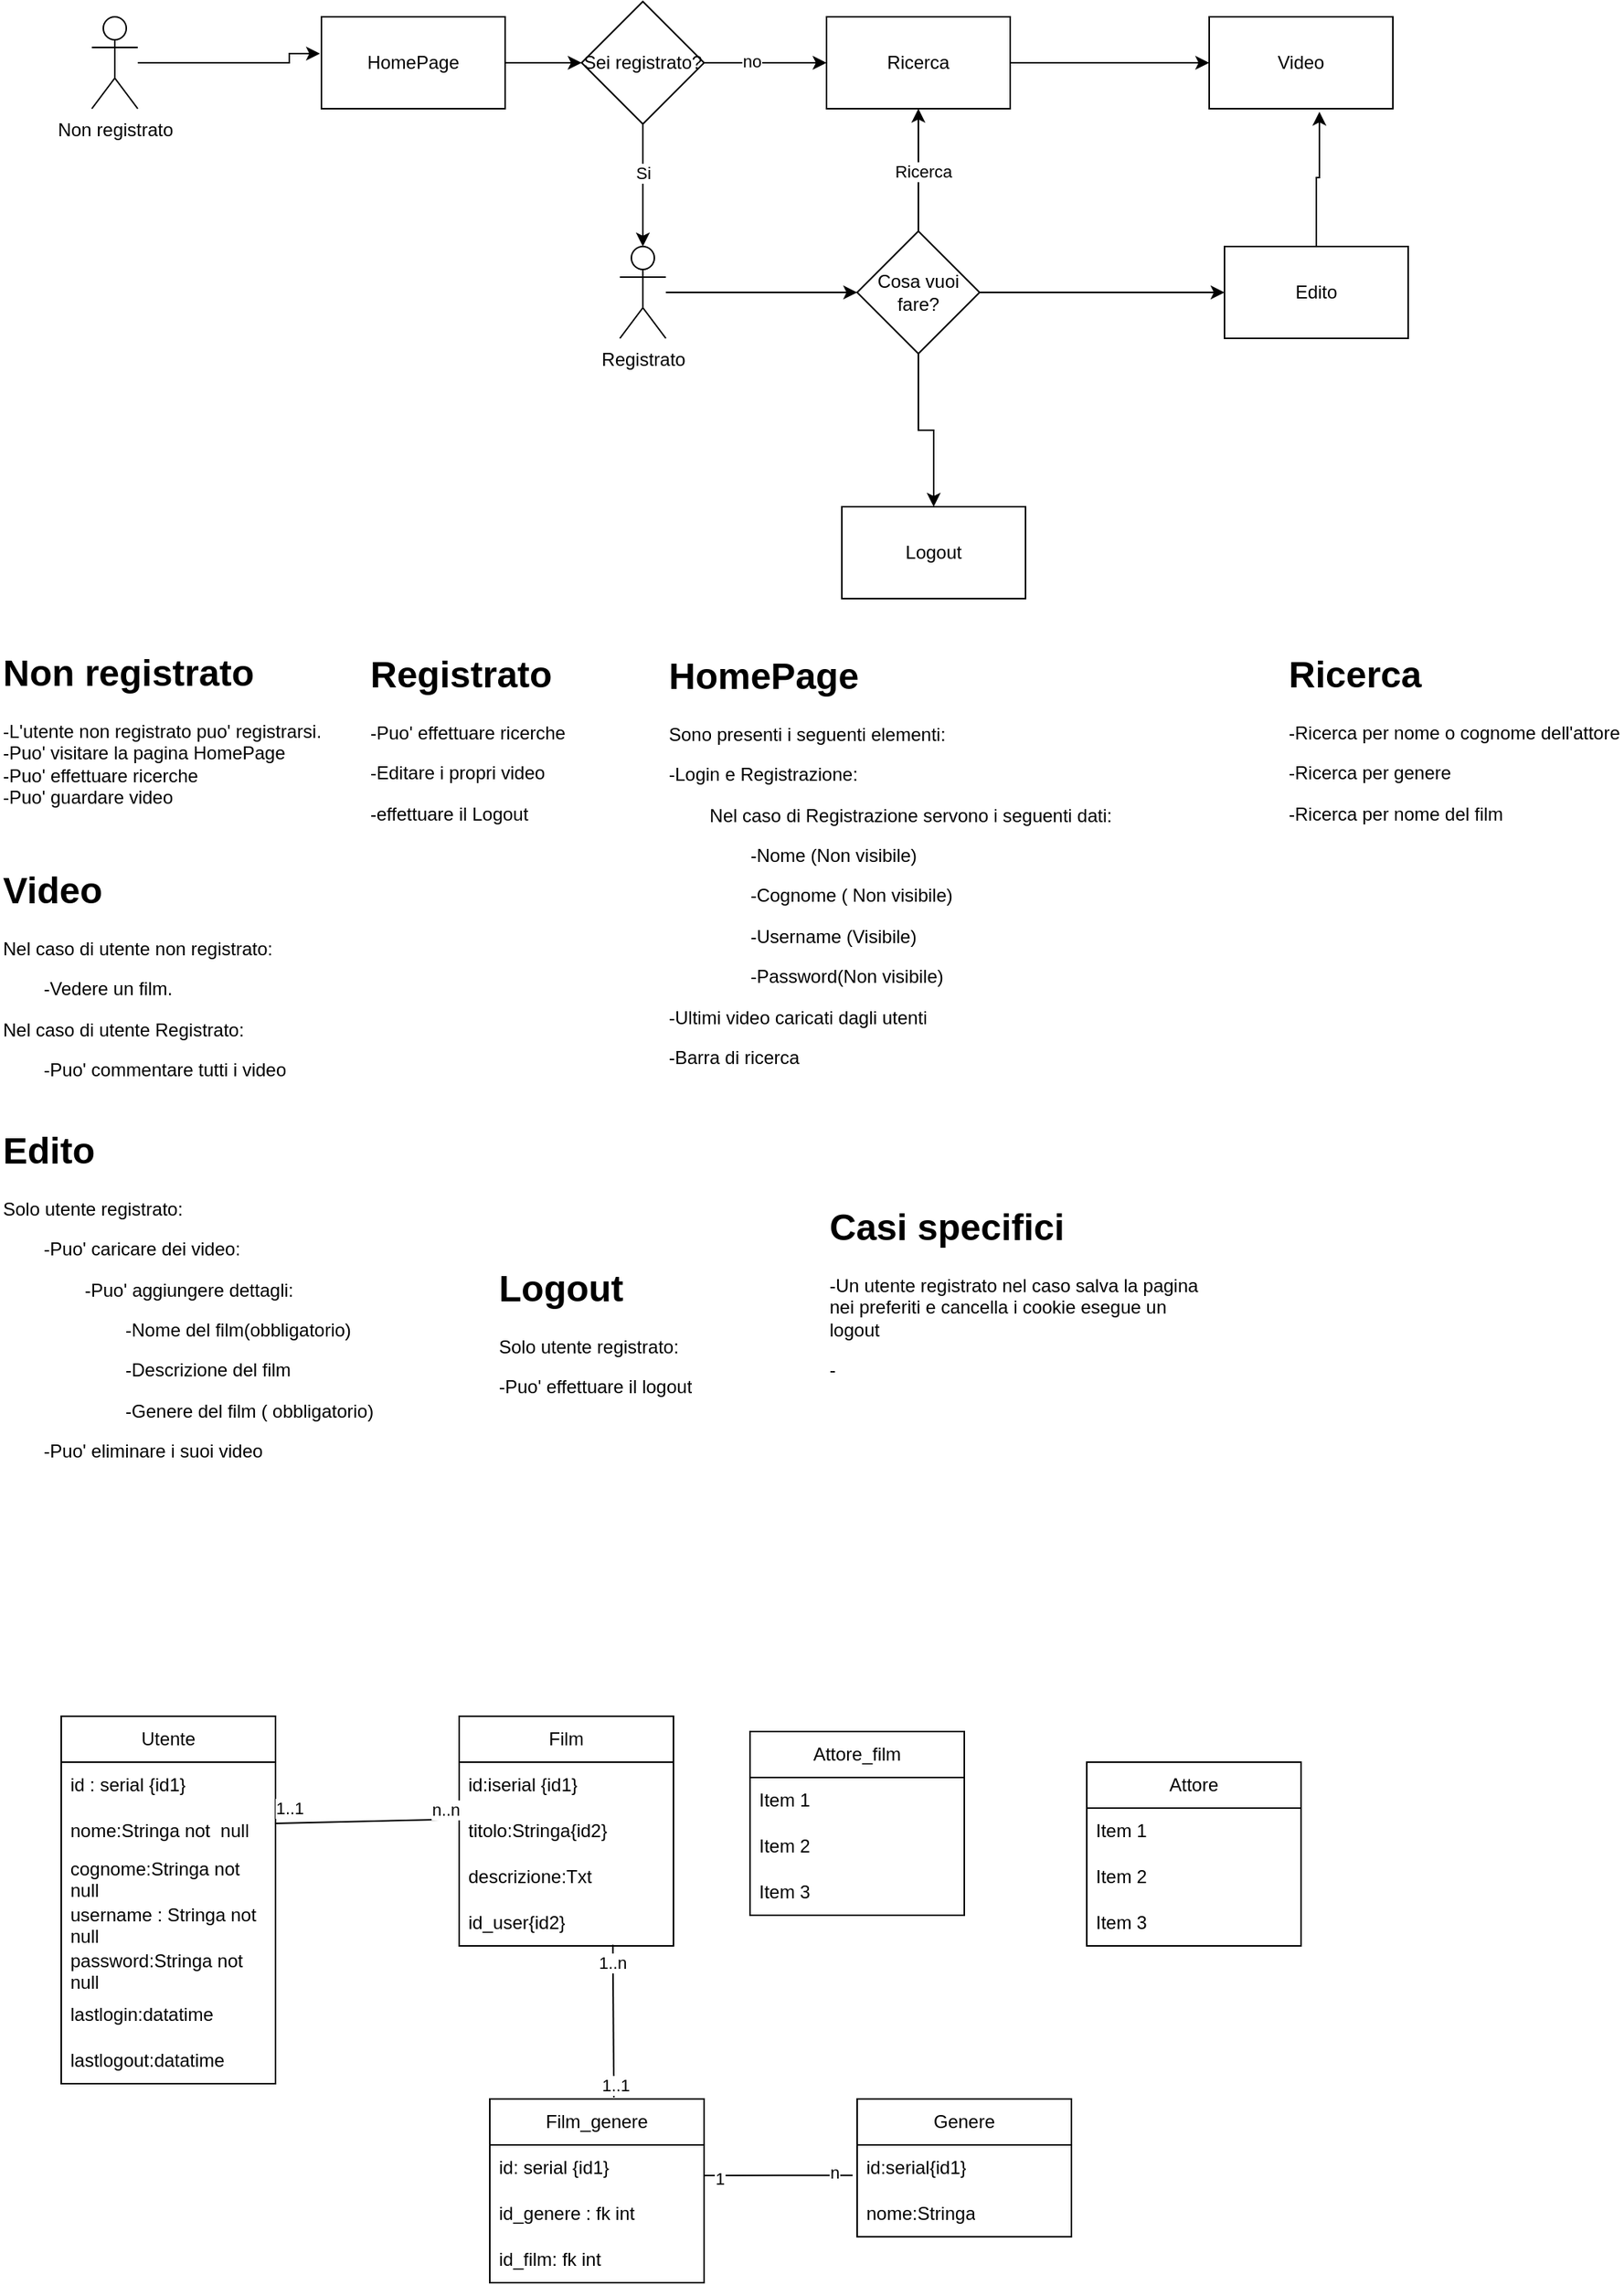 <mxfile version="24.9.0">
  <diagram name="Pagina-1" id="x_ROEg8OsRcb1xZZzUgF">
    <mxGraphModel dx="819" dy="451" grid="1" gridSize="10" guides="1" tooltips="1" connect="1" arrows="1" fold="1" page="1" pageScale="1" pageWidth="827" pageHeight="1169" math="0" shadow="0">
      <root>
        <mxCell id="0" />
        <mxCell id="1" parent="0" />
        <mxCell id="rFOGEtQyIBQHR2Y3sHzz-8" value="&lt;div&gt;Non registrato&lt;/div&gt;" style="shape=umlActor;verticalLabelPosition=bottom;verticalAlign=top;html=1;outlineConnect=0;" vertex="1" parent="1">
          <mxGeometry x="60" y="90" width="30" height="60" as="geometry" />
        </mxCell>
        <mxCell id="rFOGEtQyIBQHR2Y3sHzz-42" style="edgeStyle=orthogonalEdgeStyle;rounded=0;orthogonalLoop=1;jettySize=auto;html=1;entryX=0;entryY=0.5;entryDx=0;entryDy=0;" edge="1" parent="1" source="rFOGEtQyIBQHR2Y3sHzz-9" target="rFOGEtQyIBQHR2Y3sHzz-35">
          <mxGeometry relative="1" as="geometry" />
        </mxCell>
        <mxCell id="rFOGEtQyIBQHR2Y3sHzz-9" value="Registrato" style="shape=umlActor;verticalLabelPosition=bottom;verticalAlign=top;html=1;outlineConnect=0;" vertex="1" parent="1">
          <mxGeometry x="405" y="240" width="30" height="60" as="geometry" />
        </mxCell>
        <mxCell id="rFOGEtQyIBQHR2Y3sHzz-24" style="edgeStyle=orthogonalEdgeStyle;rounded=0;orthogonalLoop=1;jettySize=auto;html=1;entryX=0;entryY=0.5;entryDx=0;entryDy=0;" edge="1" parent="1" source="rFOGEtQyIBQHR2Y3sHzz-13" target="rFOGEtQyIBQHR2Y3sHzz-23">
          <mxGeometry relative="1" as="geometry" />
        </mxCell>
        <mxCell id="rFOGEtQyIBQHR2Y3sHzz-13" value="HomePage" style="rounded=0;whiteSpace=wrap;html=1;" vertex="1" parent="1">
          <mxGeometry x="210" y="90" width="120" height="60" as="geometry" />
        </mxCell>
        <mxCell id="rFOGEtQyIBQHR2Y3sHzz-34" style="edgeStyle=orthogonalEdgeStyle;rounded=0;orthogonalLoop=1;jettySize=auto;html=1;entryX=0;entryY=0.5;entryDx=0;entryDy=0;" edge="1" parent="1" source="rFOGEtQyIBQHR2Y3sHzz-14" target="rFOGEtQyIBQHR2Y3sHzz-15">
          <mxGeometry relative="1" as="geometry" />
        </mxCell>
        <mxCell id="rFOGEtQyIBQHR2Y3sHzz-14" value="Ricerca" style="rounded=0;whiteSpace=wrap;html=1;" vertex="1" parent="1">
          <mxGeometry x="540" y="90" width="120" height="60" as="geometry" />
        </mxCell>
        <mxCell id="rFOGEtQyIBQHR2Y3sHzz-15" value="Video" style="rounded=0;whiteSpace=wrap;html=1;" vertex="1" parent="1">
          <mxGeometry x="790" y="90" width="120" height="60" as="geometry" />
        </mxCell>
        <mxCell id="rFOGEtQyIBQHR2Y3sHzz-20" style="edgeStyle=orthogonalEdgeStyle;rounded=0;orthogonalLoop=1;jettySize=auto;html=1;entryX=-0.008;entryY=0.4;entryDx=0;entryDy=0;entryPerimeter=0;" edge="1" parent="1" source="rFOGEtQyIBQHR2Y3sHzz-8" target="rFOGEtQyIBQHR2Y3sHzz-13">
          <mxGeometry relative="1" as="geometry">
            <Array as="points">
              <mxPoint x="189" y="120" />
            </Array>
          </mxGeometry>
        </mxCell>
        <mxCell id="rFOGEtQyIBQHR2Y3sHzz-39" style="edgeStyle=orthogonalEdgeStyle;rounded=0;orthogonalLoop=1;jettySize=auto;html=1;entryX=0.6;entryY=1.033;entryDx=0;entryDy=0;entryPerimeter=0;" edge="1" parent="1" source="rFOGEtQyIBQHR2Y3sHzz-22" target="rFOGEtQyIBQHR2Y3sHzz-15">
          <mxGeometry relative="1" as="geometry">
            <mxPoint x="860" y="160" as="targetPoint" />
          </mxGeometry>
        </mxCell>
        <mxCell id="rFOGEtQyIBQHR2Y3sHzz-22" value="Edito" style="rounded=0;whiteSpace=wrap;html=1;" vertex="1" parent="1">
          <mxGeometry x="800" y="240" width="120" height="60" as="geometry" />
        </mxCell>
        <mxCell id="rFOGEtQyIBQHR2Y3sHzz-27" style="edgeStyle=orthogonalEdgeStyle;rounded=0;orthogonalLoop=1;jettySize=auto;html=1;" edge="1" parent="1" source="rFOGEtQyIBQHR2Y3sHzz-23" target="rFOGEtQyIBQHR2Y3sHzz-9">
          <mxGeometry relative="1" as="geometry" />
        </mxCell>
        <mxCell id="rFOGEtQyIBQHR2Y3sHzz-28" value="Si" style="edgeLabel;html=1;align=center;verticalAlign=middle;resizable=0;points=[];" vertex="1" connectable="0" parent="rFOGEtQyIBQHR2Y3sHzz-27">
          <mxGeometry x="-0.2" relative="1" as="geometry">
            <mxPoint as="offset" />
          </mxGeometry>
        </mxCell>
        <mxCell id="rFOGEtQyIBQHR2Y3sHzz-29" style="edgeStyle=orthogonalEdgeStyle;rounded=0;orthogonalLoop=1;jettySize=auto;html=1;entryX=0;entryY=0.5;entryDx=0;entryDy=0;" edge="1" parent="1" source="rFOGEtQyIBQHR2Y3sHzz-23" target="rFOGEtQyIBQHR2Y3sHzz-14">
          <mxGeometry relative="1" as="geometry" />
        </mxCell>
        <mxCell id="rFOGEtQyIBQHR2Y3sHzz-30" value="no" style="edgeLabel;html=1;align=center;verticalAlign=middle;resizable=0;points=[];" vertex="1" connectable="0" parent="rFOGEtQyIBQHR2Y3sHzz-29">
          <mxGeometry x="-0.225" y="1" relative="1" as="geometry">
            <mxPoint as="offset" />
          </mxGeometry>
        </mxCell>
        <mxCell id="rFOGEtQyIBQHR2Y3sHzz-23" value="Sei registrato?" style="rhombus;whiteSpace=wrap;html=1;" vertex="1" parent="1">
          <mxGeometry x="380" y="80" width="80" height="80" as="geometry" />
        </mxCell>
        <mxCell id="rFOGEtQyIBQHR2Y3sHzz-33" value="Logout" style="rounded=0;whiteSpace=wrap;html=1;" vertex="1" parent="1">
          <mxGeometry x="550" y="410" width="120" height="60" as="geometry" />
        </mxCell>
        <mxCell id="rFOGEtQyIBQHR2Y3sHzz-36" style="edgeStyle=orthogonalEdgeStyle;rounded=0;orthogonalLoop=1;jettySize=auto;html=1;entryX=0.5;entryY=1;entryDx=0;entryDy=0;" edge="1" parent="1" source="rFOGEtQyIBQHR2Y3sHzz-35" target="rFOGEtQyIBQHR2Y3sHzz-14">
          <mxGeometry relative="1" as="geometry" />
        </mxCell>
        <mxCell id="rFOGEtQyIBQHR2Y3sHzz-37" value="Ricerca" style="edgeLabel;html=1;align=center;verticalAlign=middle;resizable=0;points=[];" vertex="1" connectable="0" parent="rFOGEtQyIBQHR2Y3sHzz-36">
          <mxGeometry x="-0.025" y="-3" relative="1" as="geometry">
            <mxPoint as="offset" />
          </mxGeometry>
        </mxCell>
        <mxCell id="rFOGEtQyIBQHR2Y3sHzz-38" style="edgeStyle=orthogonalEdgeStyle;rounded=0;orthogonalLoop=1;jettySize=auto;html=1;entryX=0;entryY=0.5;entryDx=0;entryDy=0;" edge="1" parent="1" source="rFOGEtQyIBQHR2Y3sHzz-35" target="rFOGEtQyIBQHR2Y3sHzz-22">
          <mxGeometry relative="1" as="geometry" />
        </mxCell>
        <mxCell id="rFOGEtQyIBQHR2Y3sHzz-41" style="edgeStyle=orthogonalEdgeStyle;rounded=0;orthogonalLoop=1;jettySize=auto;html=1;" edge="1" parent="1" source="rFOGEtQyIBQHR2Y3sHzz-35" target="rFOGEtQyIBQHR2Y3sHzz-33">
          <mxGeometry relative="1" as="geometry" />
        </mxCell>
        <mxCell id="rFOGEtQyIBQHR2Y3sHzz-35" value="Cosa vuoi fare?" style="rhombus;whiteSpace=wrap;html=1;" vertex="1" parent="1">
          <mxGeometry x="560" y="230" width="80" height="80" as="geometry" />
        </mxCell>
        <mxCell id="rFOGEtQyIBQHR2Y3sHzz-43" value="&lt;div&gt;&lt;br&gt;&lt;/div&gt;" style="text;html=1;align=center;verticalAlign=middle;resizable=0;points=[];autosize=1;strokeColor=none;fillColor=none;" vertex="1" parent="1">
          <mxGeometry x="280" y="618" width="20" height="30" as="geometry" />
        </mxCell>
        <mxCell id="rFOGEtQyIBQHR2Y3sHzz-45" value="&lt;h1 style=&quot;margin-top: 0px;&quot;&gt;Non registrato&lt;/h1&gt;&lt;div&gt;-L&#39;utente non registrato puo&#39; registrarsi.&lt;/div&gt;&lt;div&gt;-Puo&#39; visitare la pagina HomePage&lt;/div&gt;&lt;div&gt;-Puo&#39; effettuare ricerche&lt;/div&gt;&lt;div&gt;-Puo&#39; guardare video&lt;br&gt;&lt;/div&gt;" style="text;html=1;whiteSpace=wrap;overflow=hidden;rounded=0;" vertex="1" parent="1">
          <mxGeometry y="498" width="240" height="122" as="geometry" />
        </mxCell>
        <mxCell id="rFOGEtQyIBQHR2Y3sHzz-46" value="&lt;h1 style=&quot;margin-top: 0px;&quot;&gt;Registrato&lt;br&gt;&lt;/h1&gt;&lt;p&gt;-Puo&#39; effettuare ricerche&lt;/p&gt;&lt;p&gt;-Editare i propri video&lt;/p&gt;&lt;p&gt;-effettuare il Logout&lt;br&gt;&lt;/p&gt;" style="text;html=1;whiteSpace=wrap;overflow=hidden;rounded=0;" vertex="1" parent="1">
          <mxGeometry x="240" y="499" width="180" height="120" as="geometry" />
        </mxCell>
        <mxCell id="rFOGEtQyIBQHR2Y3sHzz-47" value="&lt;h1 style=&quot;margin-top: 0px;&quot;&gt;HomePage&lt;br&gt;&lt;/h1&gt;&lt;p&gt;Sono presenti i seguenti elementi:&lt;/p&gt;&lt;p&gt;-Login e Registrazione:&lt;/p&gt;&lt;p&gt;&lt;span style=&quot;white-space: pre;&quot;&gt;&#x9;&lt;/span&gt;Nel caso di Registrazione servono i seguenti dati:&lt;/p&gt;&lt;p&gt;&lt;span style=&quot;white-space: pre;&quot;&gt;&#x9;&lt;/span&gt;&lt;span style=&quot;white-space: pre;&quot;&gt;&#x9;&lt;/span&gt;-Nome (Non visibile)&lt;/p&gt;&lt;p&gt;&lt;span style=&quot;white-space: pre;&quot;&gt;&#x9;&lt;/span&gt;&lt;span style=&quot;white-space: pre;&quot;&gt;&#x9;&lt;/span&gt;-Cognome ( Non visibile)&lt;/p&gt;&lt;p&gt;&lt;span style=&quot;white-space: pre;&quot;&gt;&#x9;&lt;/span&gt;&lt;span style=&quot;white-space: pre;&quot;&gt;&#x9;&lt;/span&gt;-Username (Visibile)&lt;/p&gt;&lt;p&gt;&lt;span style=&quot;white-space: pre;&quot;&gt;&#x9;&lt;/span&gt;&lt;span style=&quot;white-space: pre;&quot;&gt;&#x9;&lt;/span&gt;-Password(Non visibile)&lt;br&gt;&lt;/p&gt;&lt;p&gt;-Ultimi video caricati dagli utenti&lt;/p&gt;&lt;p&gt;-Barra di ricerca&lt;br&gt;&lt;/p&gt;" style="text;html=1;whiteSpace=wrap;overflow=hidden;rounded=0;" vertex="1" parent="1">
          <mxGeometry x="435" y="500" width="325" height="280" as="geometry" />
        </mxCell>
        <mxCell id="rFOGEtQyIBQHR2Y3sHzz-48" value="&lt;h1 style=&quot;margin-top: 0px;&quot;&gt;Ricerca&lt;br&gt;&lt;/h1&gt;&lt;p&gt;-Ricerca per nome o cognome dell&#39;attore&lt;/p&gt;&lt;p&gt;-Ricerca per genere&lt;/p&gt;&lt;p&gt;-Ricerca per nome del film&lt;br&gt;&lt;/p&gt;" style="text;html=1;whiteSpace=wrap;overflow=hidden;rounded=0;" vertex="1" parent="1">
          <mxGeometry x="840" y="499" width="220" height="131" as="geometry" />
        </mxCell>
        <mxCell id="rFOGEtQyIBQHR2Y3sHzz-49" value="&lt;h1 style=&quot;margin-top: 0px;&quot;&gt;Video&lt;br&gt;&lt;/h1&gt;&lt;p&gt;Nel caso di utente non registrato:&lt;/p&gt;&lt;p&gt;&lt;span style=&quot;white-space: pre;&quot;&gt;&#x9;&lt;/span&gt;-Vedere un film.&lt;/p&gt;&lt;p&gt;Nel caso di utente Registrato:&lt;/p&gt;&lt;p&gt;&lt;span style=&quot;white-space: pre;&quot;&gt;&#x9;&lt;/span&gt;-Puo&#39; commentare tutti i video&lt;/p&gt;&lt;p&gt;&lt;span style=&quot;white-space: pre;&quot;&gt;&#x9;&lt;/span&gt;&lt;/p&gt;" style="text;html=1;whiteSpace=wrap;overflow=hidden;rounded=0;" vertex="1" parent="1">
          <mxGeometry y="640" width="350" height="162" as="geometry" />
        </mxCell>
        <mxCell id="rFOGEtQyIBQHR2Y3sHzz-51" value="&lt;h1 style=&quot;margin-top: 0px;&quot;&gt;Edito&lt;br&gt;&lt;/h1&gt;&lt;p&gt;&lt;span style=&quot;white-space: pre;&quot;&gt;Solo utente registrato:&lt;br&gt;&lt;/span&gt;&lt;/p&gt;&lt;p&gt;&lt;span style=&quot;white-space: pre;&quot;&gt;&#x9;&lt;/span&gt;-Puo&#39; caricare dei video:&lt;/p&gt;&lt;p&gt;&lt;span style=&quot;white-space: pre;&quot;&gt;&#x9;&lt;/span&gt;&lt;span style=&quot;white-space: pre;&quot;&gt;&#x9;&lt;/span&gt;-Puo&#39; aggiungere dettagli:&lt;/p&gt;&lt;p&gt;&lt;span style=&quot;white-space: pre;&quot;&gt;&#x9;&lt;/span&gt;&lt;span style=&quot;white-space: pre;&quot;&gt;&#x9;&lt;/span&gt;&lt;span style=&quot;white-space: pre;&quot;&gt;&#x9;&lt;/span&gt;-Nome del film(obbligatorio)&lt;/p&gt;&lt;p&gt;&lt;span style=&quot;white-space: pre;&quot;&gt;&#x9;&lt;/span&gt;&lt;span style=&quot;white-space: pre;&quot;&gt;&#x9;&lt;/span&gt;&lt;span style=&quot;white-space: pre;&quot;&gt;&#x9;&lt;/span&gt;-Descrizione del film&lt;/p&gt;&lt;p&gt;&lt;span style=&quot;white-space: pre;&quot;&gt;&#x9;&lt;/span&gt;&lt;span style=&quot;white-space: pre;&quot;&gt;&#x9;&lt;/span&gt;&lt;span style=&quot;white-space: pre;&quot;&gt;&#x9;&lt;/span&gt;-Genere del film ( obbligatorio)&lt;/p&gt;&lt;span style=&quot;white-space: pre;&quot;&gt;&#x9;&lt;/span&gt;-Puo&#39; eliminare i suoi video&lt;p&gt;&lt;/p&gt;" style="text;html=1;whiteSpace=wrap;overflow=hidden;rounded=0;" vertex="1" parent="1">
          <mxGeometry y="810" width="400" height="270" as="geometry" />
        </mxCell>
        <mxCell id="rFOGEtQyIBQHR2Y3sHzz-52" value="&lt;h1 style=&quot;margin-top: 0px;&quot;&gt;Logout&lt;br&gt;&lt;/h1&gt;&lt;p&gt;Solo utente registrato:&lt;/p&gt;&lt;p&gt;-Puo&#39; effettuare il logout&lt;br&gt;&lt;/p&gt;" style="text;html=1;whiteSpace=wrap;overflow=hidden;rounded=0;" vertex="1" parent="1">
          <mxGeometry x="324" y="900" width="180" height="120" as="geometry" />
        </mxCell>
        <mxCell id="rFOGEtQyIBQHR2Y3sHzz-53" value="&lt;h1 style=&quot;margin-top: 0px;&quot;&gt;Casi specifici&lt;br&gt;&lt;/h1&gt;&lt;p&gt;-Un utente registrato nel caso salva la pagina nei preferiti e cancella i cookie esegue un logout&lt;br&gt;&lt;/p&gt;&lt;p&gt;-&lt;br&gt;&lt;/p&gt;" style="text;html=1;whiteSpace=wrap;overflow=hidden;rounded=0;" vertex="1" parent="1">
          <mxGeometry x="540" y="860" width="243" height="145" as="geometry" />
        </mxCell>
        <mxCell id="rFOGEtQyIBQHR2Y3sHzz-55" value="Utente" style="swimlane;fontStyle=0;childLayout=stackLayout;horizontal=1;startSize=30;horizontalStack=0;resizeParent=1;resizeParentMax=0;resizeLast=0;collapsible=1;marginBottom=0;whiteSpace=wrap;html=1;" vertex="1" parent="1">
          <mxGeometry x="40" y="1200" width="140" height="240" as="geometry">
            <mxRectangle x="40" y="1200" width="80" height="30" as="alternateBounds" />
          </mxGeometry>
        </mxCell>
        <mxCell id="rFOGEtQyIBQHR2Y3sHzz-66" value="id : serial {id1}" style="text;strokeColor=none;fillColor=none;align=left;verticalAlign=middle;spacingLeft=4;spacingRight=4;overflow=hidden;points=[[0,0.5],[1,0.5]];portConstraint=eastwest;rotatable=0;whiteSpace=wrap;html=1;" vertex="1" parent="rFOGEtQyIBQHR2Y3sHzz-55">
          <mxGeometry y="30" width="140" height="30" as="geometry" />
        </mxCell>
        <mxCell id="rFOGEtQyIBQHR2Y3sHzz-56" value="nome:Stringa not&amp;nbsp; null" style="text;strokeColor=none;fillColor=none;align=left;verticalAlign=middle;spacingLeft=4;spacingRight=4;overflow=hidden;points=[[0,0.5],[1,0.5]];portConstraint=eastwest;rotatable=0;whiteSpace=wrap;html=1;" vertex="1" parent="rFOGEtQyIBQHR2Y3sHzz-55">
          <mxGeometry y="60" width="140" height="30" as="geometry" />
        </mxCell>
        <mxCell id="rFOGEtQyIBQHR2Y3sHzz-57" value="cognome:Stringa not null" style="text;strokeColor=none;fillColor=none;align=left;verticalAlign=middle;spacingLeft=4;spacingRight=4;overflow=hidden;points=[[0,0.5],[1,0.5]];portConstraint=eastwest;rotatable=0;whiteSpace=wrap;html=1;" vertex="1" parent="rFOGEtQyIBQHR2Y3sHzz-55">
          <mxGeometry y="90" width="140" height="30" as="geometry" />
        </mxCell>
        <mxCell id="rFOGEtQyIBQHR2Y3sHzz-59" value="&lt;div&gt;username : Stringa not null&lt;br&gt;&lt;/div&gt;{id2}" style="text;strokeColor=none;fillColor=none;align=left;verticalAlign=middle;spacingLeft=4;spacingRight=4;overflow=hidden;points=[[0,0.5],[1,0.5]];portConstraint=eastwest;rotatable=0;whiteSpace=wrap;html=1;" vertex="1" parent="rFOGEtQyIBQHR2Y3sHzz-55">
          <mxGeometry y="120" width="140" height="30" as="geometry" />
        </mxCell>
        <mxCell id="rFOGEtQyIBQHR2Y3sHzz-60" value="password:Stringa not&amp;nbsp; null" style="text;strokeColor=none;fillColor=none;align=left;verticalAlign=middle;spacingLeft=4;spacingRight=4;overflow=hidden;points=[[0,0.5],[1,0.5]];portConstraint=eastwest;rotatable=0;whiteSpace=wrap;html=1;" vertex="1" parent="rFOGEtQyIBQHR2Y3sHzz-55">
          <mxGeometry y="150" width="140" height="30" as="geometry" />
        </mxCell>
        <mxCell id="rFOGEtQyIBQHR2Y3sHzz-98" value="lastlogin:datatime" style="text;strokeColor=none;fillColor=none;align=left;verticalAlign=middle;spacingLeft=4;spacingRight=4;overflow=hidden;points=[[0,0.5],[1,0.5]];portConstraint=eastwest;rotatable=0;whiteSpace=wrap;html=1;" vertex="1" parent="rFOGEtQyIBQHR2Y3sHzz-55">
          <mxGeometry y="180" width="140" height="30" as="geometry" />
        </mxCell>
        <mxCell id="rFOGEtQyIBQHR2Y3sHzz-99" value="lastlogout:datatime" style="text;strokeColor=none;fillColor=none;align=left;verticalAlign=middle;spacingLeft=4;spacingRight=4;overflow=hidden;points=[[0,0.5],[1,0.5]];portConstraint=eastwest;rotatable=0;whiteSpace=wrap;html=1;" vertex="1" parent="rFOGEtQyIBQHR2Y3sHzz-55">
          <mxGeometry y="210" width="140" height="30" as="geometry" />
        </mxCell>
        <mxCell id="rFOGEtQyIBQHR2Y3sHzz-61" value="Film" style="swimlane;fontStyle=0;childLayout=stackLayout;horizontal=1;startSize=30;horizontalStack=0;resizeParent=1;resizeParentMax=0;resizeLast=0;collapsible=1;marginBottom=0;whiteSpace=wrap;html=1;" vertex="1" parent="1">
          <mxGeometry x="300" y="1200" width="140" height="150" as="geometry" />
        </mxCell>
        <mxCell id="rFOGEtQyIBQHR2Y3sHzz-62" value="id:iserial {id1}" style="text;strokeColor=none;fillColor=none;align=left;verticalAlign=middle;spacingLeft=4;spacingRight=4;overflow=hidden;points=[[0,0.5],[1,0.5]];portConstraint=eastwest;rotatable=0;whiteSpace=wrap;html=1;" vertex="1" parent="rFOGEtQyIBQHR2Y3sHzz-61">
          <mxGeometry y="30" width="140" height="30" as="geometry" />
        </mxCell>
        <mxCell id="rFOGEtQyIBQHR2Y3sHzz-63" value="titolo:Stringa{id2}" style="text;strokeColor=none;fillColor=none;align=left;verticalAlign=middle;spacingLeft=4;spacingRight=4;overflow=hidden;points=[[0,0.5],[1,0.5]];portConstraint=eastwest;rotatable=0;whiteSpace=wrap;html=1;" vertex="1" parent="rFOGEtQyIBQHR2Y3sHzz-61">
          <mxGeometry y="60" width="140" height="30" as="geometry" />
        </mxCell>
        <mxCell id="rFOGEtQyIBQHR2Y3sHzz-64" value="descrizione:Txt" style="text;strokeColor=none;fillColor=none;align=left;verticalAlign=middle;spacingLeft=4;spacingRight=4;overflow=hidden;points=[[0,0.5],[1,0.5]];portConstraint=eastwest;rotatable=0;whiteSpace=wrap;html=1;" vertex="1" parent="rFOGEtQyIBQHR2Y3sHzz-61">
          <mxGeometry y="90" width="140" height="30" as="geometry" />
        </mxCell>
        <mxCell id="rFOGEtQyIBQHR2Y3sHzz-89" value="id_user{id2}" style="text;strokeColor=none;fillColor=none;align=left;verticalAlign=middle;spacingLeft=4;spacingRight=4;overflow=hidden;points=[[0,0.5],[1,0.5]];portConstraint=eastwest;rotatable=0;whiteSpace=wrap;html=1;" vertex="1" parent="rFOGEtQyIBQHR2Y3sHzz-61">
          <mxGeometry y="120" width="140" height="30" as="geometry" />
        </mxCell>
        <mxCell id="rFOGEtQyIBQHR2Y3sHzz-69" value="" style="endArrow=none;html=1;rounded=0;entryX=-0.014;entryY=0.24;entryDx=0;entryDy=0;entryPerimeter=0;" edge="1" parent="1" target="rFOGEtQyIBQHR2Y3sHzz-63">
          <mxGeometry width="50" height="50" relative="1" as="geometry">
            <mxPoint x="180" y="1270" as="sourcePoint" />
            <mxPoint x="230" y="1220" as="targetPoint" />
          </mxGeometry>
        </mxCell>
        <mxCell id="rFOGEtQyIBQHR2Y3sHzz-70" value="n..n" style="edgeLabel;html=1;align=center;verticalAlign=middle;resizable=0;points=[];" vertex="1" connectable="0" parent="rFOGEtQyIBQHR2Y3sHzz-69">
          <mxGeometry x="0.878" y="1" relative="1" as="geometry">
            <mxPoint y="-6" as="offset" />
          </mxGeometry>
        </mxCell>
        <mxCell id="rFOGEtQyIBQHR2Y3sHzz-71" value="1..1" style="edgeLabel;html=1;align=center;verticalAlign=middle;resizable=0;points=[];" vertex="1" connectable="0" parent="rFOGEtQyIBQHR2Y3sHzz-69">
          <mxGeometry x="-0.844" relative="1" as="geometry">
            <mxPoint y="-10" as="offset" />
          </mxGeometry>
        </mxCell>
        <mxCell id="rFOGEtQyIBQHR2Y3sHzz-72" value="Film_genere" style="swimlane;fontStyle=0;childLayout=stackLayout;horizontal=1;startSize=30;horizontalStack=0;resizeParent=1;resizeParentMax=0;resizeLast=0;collapsible=1;marginBottom=0;whiteSpace=wrap;html=1;" vertex="1" parent="1">
          <mxGeometry x="320" y="1450" width="140" height="120" as="geometry" />
        </mxCell>
        <mxCell id="rFOGEtQyIBQHR2Y3sHzz-73" value="id: serial {id1}" style="text;strokeColor=none;fillColor=none;align=left;verticalAlign=middle;spacingLeft=4;spacingRight=4;overflow=hidden;points=[[0,0.5],[1,0.5]];portConstraint=eastwest;rotatable=0;whiteSpace=wrap;html=1;" vertex="1" parent="rFOGEtQyIBQHR2Y3sHzz-72">
          <mxGeometry y="30" width="140" height="30" as="geometry" />
        </mxCell>
        <mxCell id="rFOGEtQyIBQHR2Y3sHzz-74" value="id_genere : fk int " style="text;strokeColor=none;fillColor=none;align=left;verticalAlign=middle;spacingLeft=4;spacingRight=4;overflow=hidden;points=[[0,0.5],[1,0.5]];portConstraint=eastwest;rotatable=0;whiteSpace=wrap;html=1;" vertex="1" parent="rFOGEtQyIBQHR2Y3sHzz-72">
          <mxGeometry y="60" width="140" height="30" as="geometry" />
        </mxCell>
        <mxCell id="rFOGEtQyIBQHR2Y3sHzz-75" value="id_film: fk int" style="text;strokeColor=none;fillColor=none;align=left;verticalAlign=middle;spacingLeft=4;spacingRight=4;overflow=hidden;points=[[0,0.5],[1,0.5]];portConstraint=eastwest;rotatable=0;whiteSpace=wrap;html=1;" vertex="1" parent="rFOGEtQyIBQHR2Y3sHzz-72">
          <mxGeometry y="90" width="140" height="30" as="geometry" />
        </mxCell>
        <mxCell id="rFOGEtQyIBQHR2Y3sHzz-80" value="" style="endArrow=none;html=1;rounded=0;entryX=0.717;entryY=0.976;entryDx=0;entryDy=0;entryPerimeter=0;exitX=0.579;exitY=-0.008;exitDx=0;exitDy=0;exitPerimeter=0;" edge="1" parent="1" source="rFOGEtQyIBQHR2Y3sHzz-72" target="rFOGEtQyIBQHR2Y3sHzz-89">
          <mxGeometry width="50" height="50" relative="1" as="geometry">
            <mxPoint x="380" y="1410" as="sourcePoint" />
            <mxPoint x="430" y="1360" as="targetPoint" />
          </mxGeometry>
        </mxCell>
        <mxCell id="rFOGEtQyIBQHR2Y3sHzz-81" value="1..1" style="edgeLabel;html=1;align=center;verticalAlign=middle;resizable=0;points=[];" vertex="1" connectable="0" parent="rFOGEtQyIBQHR2Y3sHzz-80">
          <mxGeometry x="-0.825" y="-1" relative="1" as="geometry">
            <mxPoint as="offset" />
          </mxGeometry>
        </mxCell>
        <mxCell id="rFOGEtQyIBQHR2Y3sHzz-82" value="1..n" style="edgeLabel;html=1;align=center;verticalAlign=middle;resizable=0;points=[];" vertex="1" connectable="0" parent="rFOGEtQyIBQHR2Y3sHzz-80">
          <mxGeometry x="0.769" y="1" relative="1" as="geometry">
            <mxPoint as="offset" />
          </mxGeometry>
        </mxCell>
        <mxCell id="rFOGEtQyIBQHR2Y3sHzz-90" value="Genere" style="swimlane;fontStyle=0;childLayout=stackLayout;horizontal=1;startSize=30;horizontalStack=0;resizeParent=1;resizeParentMax=0;resizeLast=0;collapsible=1;marginBottom=0;whiteSpace=wrap;html=1;" vertex="1" parent="1">
          <mxGeometry x="560" y="1450" width="140" height="90" as="geometry" />
        </mxCell>
        <mxCell id="rFOGEtQyIBQHR2Y3sHzz-91" value="id:serial{id1}" style="text;strokeColor=none;fillColor=none;align=left;verticalAlign=middle;spacingLeft=4;spacingRight=4;overflow=hidden;points=[[0,0.5],[1,0.5]];portConstraint=eastwest;rotatable=0;whiteSpace=wrap;html=1;" vertex="1" parent="rFOGEtQyIBQHR2Y3sHzz-90">
          <mxGeometry y="30" width="140" height="30" as="geometry" />
        </mxCell>
        <mxCell id="rFOGEtQyIBQHR2Y3sHzz-92" value="nome:Stringa" style="text;strokeColor=none;fillColor=none;align=left;verticalAlign=middle;spacingLeft=4;spacingRight=4;overflow=hidden;points=[[0,0.5],[1,0.5]];portConstraint=eastwest;rotatable=0;whiteSpace=wrap;html=1;" vertex="1" parent="rFOGEtQyIBQHR2Y3sHzz-90">
          <mxGeometry y="60" width="140" height="30" as="geometry" />
        </mxCell>
        <mxCell id="rFOGEtQyIBQHR2Y3sHzz-94" value="" style="endArrow=none;html=1;rounded=0;entryX=-0.021;entryY=0.662;entryDx=0;entryDy=0;entryPerimeter=0;" edge="1" parent="1" target="rFOGEtQyIBQHR2Y3sHzz-91">
          <mxGeometry width="50" height="50" relative="1" as="geometry">
            <mxPoint x="460" y="1500" as="sourcePoint" />
            <mxPoint x="510" y="1450" as="targetPoint" />
          </mxGeometry>
        </mxCell>
        <mxCell id="rFOGEtQyIBQHR2Y3sHzz-95" value="1" style="edgeLabel;html=1;align=center;verticalAlign=middle;resizable=0;points=[];" vertex="1" connectable="0" parent="rFOGEtQyIBQHR2Y3sHzz-94">
          <mxGeometry x="-0.803" y="-2" relative="1" as="geometry">
            <mxPoint as="offset" />
          </mxGeometry>
        </mxCell>
        <mxCell id="rFOGEtQyIBQHR2Y3sHzz-96" value="n" style="edgeLabel;html=1;align=center;verticalAlign=middle;resizable=0;points=[];" vertex="1" connectable="0" parent="rFOGEtQyIBQHR2Y3sHzz-94">
          <mxGeometry x="0.74" y="2" relative="1" as="geometry">
            <mxPoint as="offset" />
          </mxGeometry>
        </mxCell>
        <mxCell id="rFOGEtQyIBQHR2Y3sHzz-100" value="Attore_film" style="swimlane;fontStyle=0;childLayout=stackLayout;horizontal=1;startSize=30;horizontalStack=0;resizeParent=1;resizeParentMax=0;resizeLast=0;collapsible=1;marginBottom=0;whiteSpace=wrap;html=1;" vertex="1" parent="1">
          <mxGeometry x="490" y="1210" width="140" height="120" as="geometry" />
        </mxCell>
        <mxCell id="rFOGEtQyIBQHR2Y3sHzz-101" value="Item 1" style="text;strokeColor=none;fillColor=none;align=left;verticalAlign=middle;spacingLeft=4;spacingRight=4;overflow=hidden;points=[[0,0.5],[1,0.5]];portConstraint=eastwest;rotatable=0;whiteSpace=wrap;html=1;" vertex="1" parent="rFOGEtQyIBQHR2Y3sHzz-100">
          <mxGeometry y="30" width="140" height="30" as="geometry" />
        </mxCell>
        <mxCell id="rFOGEtQyIBQHR2Y3sHzz-102" value="Item 2" style="text;strokeColor=none;fillColor=none;align=left;verticalAlign=middle;spacingLeft=4;spacingRight=4;overflow=hidden;points=[[0,0.5],[1,0.5]];portConstraint=eastwest;rotatable=0;whiteSpace=wrap;html=1;" vertex="1" parent="rFOGEtQyIBQHR2Y3sHzz-100">
          <mxGeometry y="60" width="140" height="30" as="geometry" />
        </mxCell>
        <mxCell id="rFOGEtQyIBQHR2Y3sHzz-103" value="Item 3" style="text;strokeColor=none;fillColor=none;align=left;verticalAlign=middle;spacingLeft=4;spacingRight=4;overflow=hidden;points=[[0,0.5],[1,0.5]];portConstraint=eastwest;rotatable=0;whiteSpace=wrap;html=1;" vertex="1" parent="rFOGEtQyIBQHR2Y3sHzz-100">
          <mxGeometry y="90" width="140" height="30" as="geometry" />
        </mxCell>
        <mxCell id="rFOGEtQyIBQHR2Y3sHzz-104" value="Attore" style="swimlane;fontStyle=0;childLayout=stackLayout;horizontal=1;startSize=30;horizontalStack=0;resizeParent=1;resizeParentMax=0;resizeLast=0;collapsible=1;marginBottom=0;whiteSpace=wrap;html=1;" vertex="1" parent="1">
          <mxGeometry x="710" y="1230" width="140" height="120" as="geometry" />
        </mxCell>
        <mxCell id="rFOGEtQyIBQHR2Y3sHzz-105" value="Item 1" style="text;strokeColor=none;fillColor=none;align=left;verticalAlign=middle;spacingLeft=4;spacingRight=4;overflow=hidden;points=[[0,0.5],[1,0.5]];portConstraint=eastwest;rotatable=0;whiteSpace=wrap;html=1;" vertex="1" parent="rFOGEtQyIBQHR2Y3sHzz-104">
          <mxGeometry y="30" width="140" height="30" as="geometry" />
        </mxCell>
        <mxCell id="rFOGEtQyIBQHR2Y3sHzz-106" value="Item 2" style="text;strokeColor=none;fillColor=none;align=left;verticalAlign=middle;spacingLeft=4;spacingRight=4;overflow=hidden;points=[[0,0.5],[1,0.5]];portConstraint=eastwest;rotatable=0;whiteSpace=wrap;html=1;" vertex="1" parent="rFOGEtQyIBQHR2Y3sHzz-104">
          <mxGeometry y="60" width="140" height="30" as="geometry" />
        </mxCell>
        <mxCell id="rFOGEtQyIBQHR2Y3sHzz-107" value="Item 3" style="text;strokeColor=none;fillColor=none;align=left;verticalAlign=middle;spacingLeft=4;spacingRight=4;overflow=hidden;points=[[0,0.5],[1,0.5]];portConstraint=eastwest;rotatable=0;whiteSpace=wrap;html=1;" vertex="1" parent="rFOGEtQyIBQHR2Y3sHzz-104">
          <mxGeometry y="90" width="140" height="30" as="geometry" />
        </mxCell>
      </root>
    </mxGraphModel>
  </diagram>
</mxfile>
